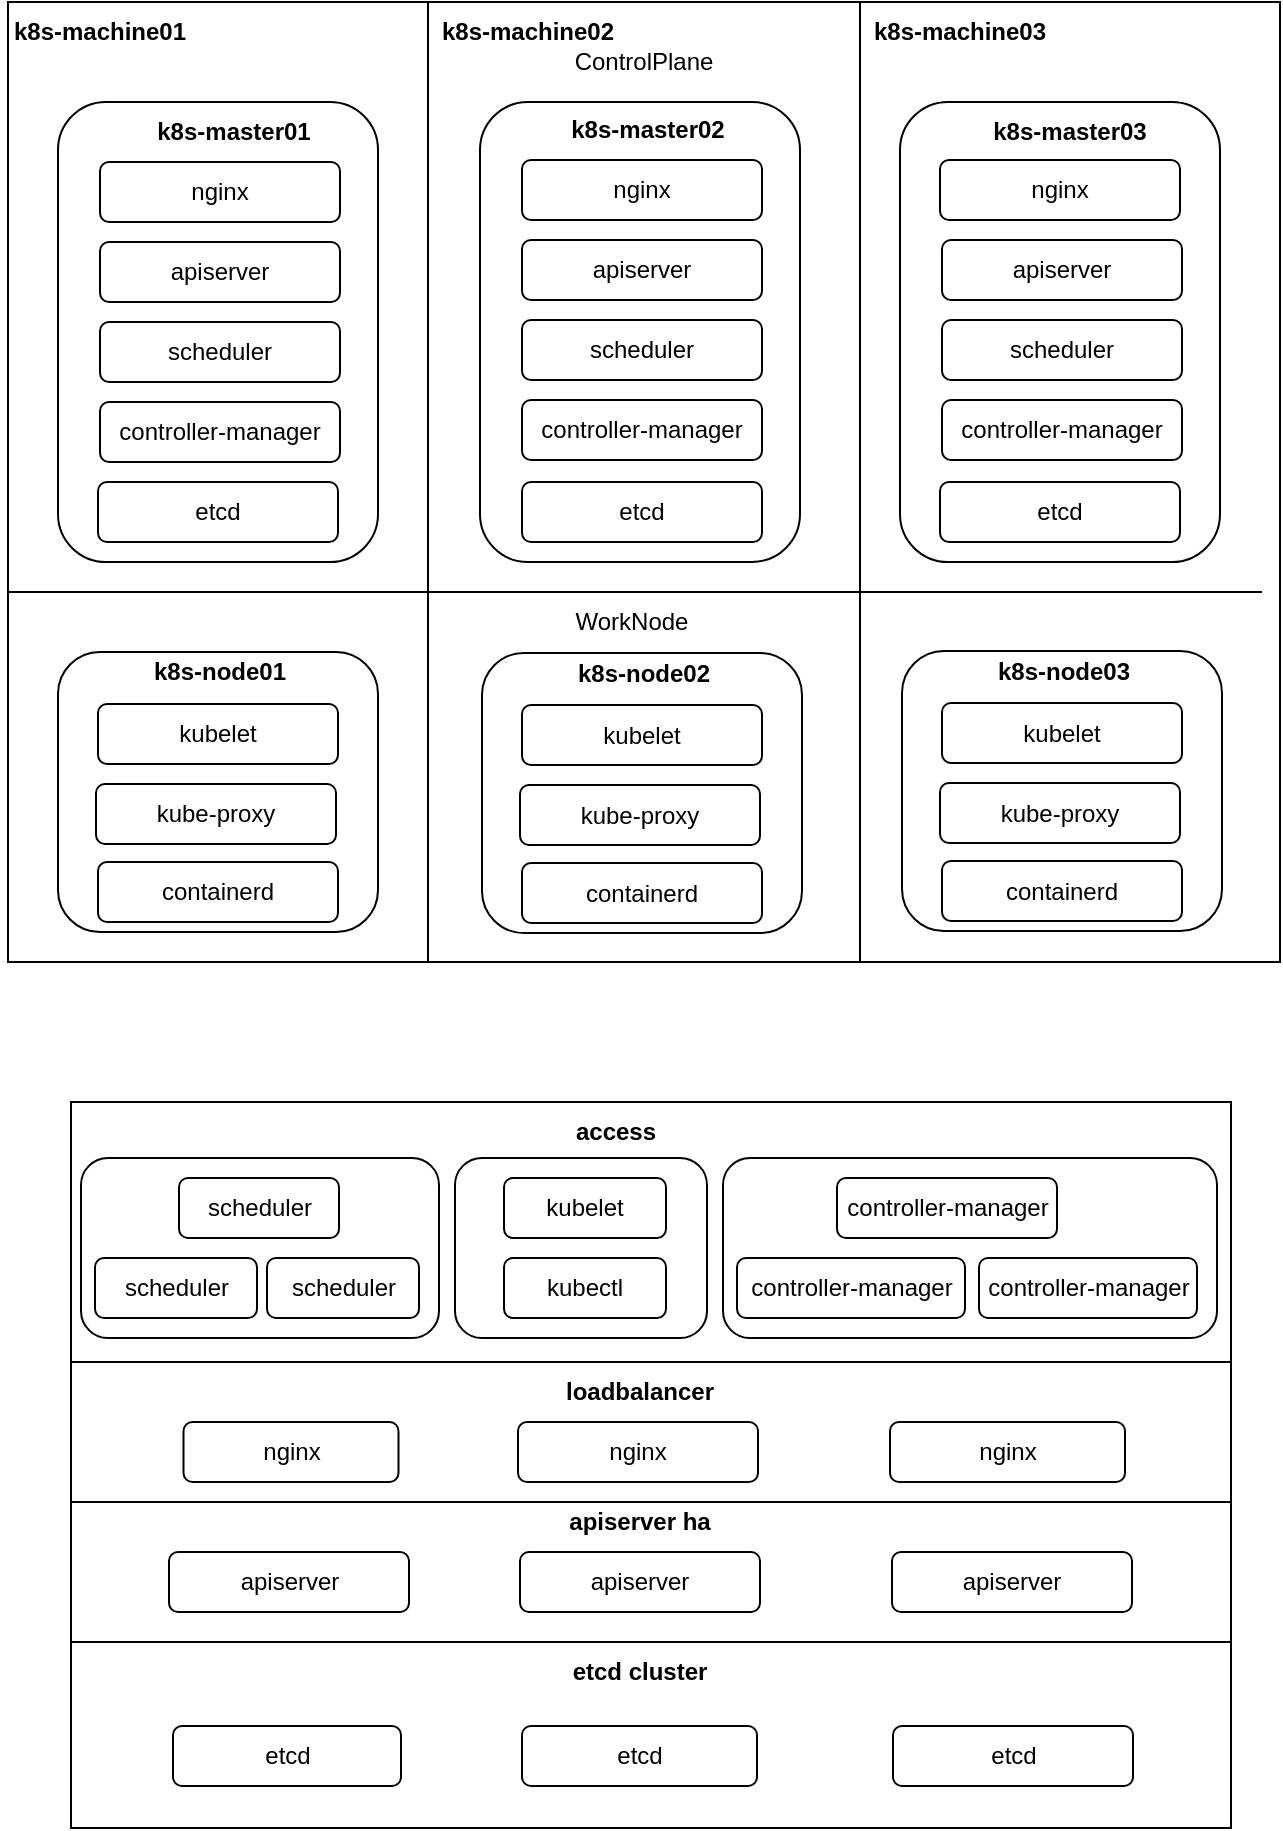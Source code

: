 <mxfile version="13.5.7" type="github">
  <diagram id="P1mq1N7akYFhdibZ3TWp" name="Page-1">
    <mxGraphModel dx="1422" dy="762" grid="1" gridSize="10" guides="1" tooltips="1" connect="1" arrows="1" fold="1" page="1" pageScale="1" pageWidth="827" pageHeight="1169" math="0" shadow="0">
      <root>
        <mxCell id="0" />
        <mxCell id="1" parent="0" />
        <mxCell id="DYGcpya1Go8vzDIOZUxl-169" value="" style="rounded=0;whiteSpace=wrap;html=1;glass=0;strokeColor=#000000;fillColor=none;" vertex="1" parent="1">
          <mxGeometry x="155.5" y="890" width="580" height="140" as="geometry" />
        </mxCell>
        <mxCell id="DYGcpya1Go8vzDIOZUxl-159" value="" style="rounded=0;whiteSpace=wrap;html=1;glass=0;strokeColor=#000000;fillColor=none;" vertex="1" parent="1">
          <mxGeometry x="155.5" y="1030" width="580" height="93" as="geometry" />
        </mxCell>
        <mxCell id="DYGcpya1Go8vzDIOZUxl-164" value="" style="rounded=0;whiteSpace=wrap;html=1;glass=0;strokeColor=#000000;fillColor=none;" vertex="1" parent="1">
          <mxGeometry x="155.5" y="760" width="580" height="130" as="geometry" />
        </mxCell>
        <mxCell id="DYGcpya1Go8vzDIOZUxl-155" value="" style="rounded=1;whiteSpace=wrap;html=1;glass=0;strokeColor=#000000;fillColor=none;" vertex="1" parent="1">
          <mxGeometry x="481.5" y="788" width="247" height="90" as="geometry" />
        </mxCell>
        <mxCell id="DYGcpya1Go8vzDIOZUxl-154" value="" style="rounded=1;whiteSpace=wrap;html=1;glass=0;strokeColor=#000000;fillColor=none;" vertex="1" parent="1">
          <mxGeometry x="160.5" y="788" width="179" height="90" as="geometry" />
        </mxCell>
        <mxCell id="DYGcpya1Go8vzDIOZUxl-49" value="" style="rounded=0;whiteSpace=wrap;html=1;glass=0;" vertex="1" parent="1">
          <mxGeometry x="334" y="210" width="216" height="480" as="geometry" />
        </mxCell>
        <mxCell id="DYGcpya1Go8vzDIOZUxl-48" value="" style="rounded=0;whiteSpace=wrap;html=1;glass=0;" vertex="1" parent="1">
          <mxGeometry x="124" y="210" width="210" height="480" as="geometry" />
        </mxCell>
        <mxCell id="DYGcpya1Go8vzDIOZUxl-50" value="" style="rounded=0;whiteSpace=wrap;html=1;glass=0;" vertex="1" parent="1">
          <mxGeometry x="550" y="210" width="210" height="480" as="geometry" />
        </mxCell>
        <mxCell id="DYGcpya1Go8vzDIOZUxl-117" value="" style="group" vertex="1" connectable="0" parent="1">
          <mxGeometry x="571" y="529.5" width="160" height="145" as="geometry" />
        </mxCell>
        <mxCell id="DYGcpya1Go8vzDIOZUxl-116" value="" style="group" vertex="1" connectable="0" parent="DYGcpya1Go8vzDIOZUxl-117">
          <mxGeometry width="160" height="145" as="geometry" />
        </mxCell>
        <mxCell id="DYGcpya1Go8vzDIOZUxl-69" value="" style="rounded=1;whiteSpace=wrap;html=1;glass=0;" vertex="1" parent="DYGcpya1Go8vzDIOZUxl-116">
          <mxGeometry y="5.0" width="160" height="140.0" as="geometry" />
        </mxCell>
        <mxCell id="DYGcpya1Go8vzDIOZUxl-70" value="kubelet" style="rounded=1;whiteSpace=wrap;html=1;" vertex="1" parent="DYGcpya1Go8vzDIOZUxl-116">
          <mxGeometry x="20" y="31.0" width="120" height="30.0" as="geometry" />
        </mxCell>
        <mxCell id="DYGcpya1Go8vzDIOZUxl-71" value="kube-proxy" style="rounded=1;whiteSpace=wrap;html=1;" vertex="1" parent="DYGcpya1Go8vzDIOZUxl-116">
          <mxGeometry x="19" y="71.0" width="120" height="30.0" as="geometry" />
        </mxCell>
        <mxCell id="DYGcpya1Go8vzDIOZUxl-72" value="&lt;b&gt;k8s-node03&lt;/b&gt;" style="text;html=1;strokeColor=none;fillColor=none;align=center;verticalAlign=middle;whiteSpace=wrap;rounded=0;" vertex="1" parent="DYGcpya1Go8vzDIOZUxl-116">
          <mxGeometry x="31" width="100" height="30.0" as="geometry" />
        </mxCell>
        <mxCell id="DYGcpya1Go8vzDIOZUxl-73" value="containerd" style="rounded=1;whiteSpace=wrap;html=1;" vertex="1" parent="DYGcpya1Go8vzDIOZUxl-116">
          <mxGeometry x="20" y="110.0" width="120" height="30.0" as="geometry" />
        </mxCell>
        <mxCell id="DYGcpya1Go8vzDIOZUxl-119" value="" style="group" vertex="1" connectable="0" parent="1">
          <mxGeometry x="361" y="530.5" width="160" height="145" as="geometry" />
        </mxCell>
        <mxCell id="DYGcpya1Go8vzDIOZUxl-64" value="" style="rounded=1;whiteSpace=wrap;html=1;glass=0;" vertex="1" parent="DYGcpya1Go8vzDIOZUxl-119">
          <mxGeometry y="5.0" width="160" height="140.0" as="geometry" />
        </mxCell>
        <mxCell id="DYGcpya1Go8vzDIOZUxl-65" value="kubelet" style="rounded=1;whiteSpace=wrap;html=1;" vertex="1" parent="DYGcpya1Go8vzDIOZUxl-119">
          <mxGeometry x="20" y="31.0" width="120" height="30.0" as="geometry" />
        </mxCell>
        <mxCell id="DYGcpya1Go8vzDIOZUxl-66" value="kube-proxy" style="rounded=1;whiteSpace=wrap;html=1;" vertex="1" parent="DYGcpya1Go8vzDIOZUxl-119">
          <mxGeometry x="19" y="71.0" width="120" height="30.0" as="geometry" />
        </mxCell>
        <mxCell id="DYGcpya1Go8vzDIOZUxl-67" value="&lt;b&gt;k8s-node02&lt;/b&gt;" style="text;html=1;strokeColor=none;fillColor=none;align=center;verticalAlign=middle;whiteSpace=wrap;rounded=0;" vertex="1" parent="DYGcpya1Go8vzDIOZUxl-119">
          <mxGeometry x="31" width="100" height="30.0" as="geometry" />
        </mxCell>
        <mxCell id="DYGcpya1Go8vzDIOZUxl-68" value="containerd" style="rounded=1;whiteSpace=wrap;html=1;" vertex="1" parent="DYGcpya1Go8vzDIOZUxl-119">
          <mxGeometry x="20" y="110.0" width="120" height="30.0" as="geometry" />
        </mxCell>
        <mxCell id="DYGcpya1Go8vzDIOZUxl-120" value="" style="group" vertex="1" connectable="0" parent="1">
          <mxGeometry x="149" y="530" width="160" height="145" as="geometry" />
        </mxCell>
        <mxCell id="DYGcpya1Go8vzDIOZUxl-28" value="" style="rounded=1;whiteSpace=wrap;html=1;glass=0;" vertex="1" parent="DYGcpya1Go8vzDIOZUxl-120">
          <mxGeometry y="5.0" width="160" height="140.0" as="geometry" />
        </mxCell>
        <mxCell id="DYGcpya1Go8vzDIOZUxl-6" value="kubelet" style="rounded=1;whiteSpace=wrap;html=1;" vertex="1" parent="DYGcpya1Go8vzDIOZUxl-120">
          <mxGeometry x="20" y="31.0" width="120" height="30.0" as="geometry" />
        </mxCell>
        <mxCell id="DYGcpya1Go8vzDIOZUxl-29" value="kube-proxy" style="rounded=1;whiteSpace=wrap;html=1;" vertex="1" parent="DYGcpya1Go8vzDIOZUxl-120">
          <mxGeometry x="19" y="71.0" width="120" height="30.0" as="geometry" />
        </mxCell>
        <mxCell id="DYGcpya1Go8vzDIOZUxl-31" value="&lt;b&gt;k8s-node01&lt;/b&gt;" style="text;html=1;strokeColor=none;fillColor=none;align=center;verticalAlign=middle;whiteSpace=wrap;rounded=0;" vertex="1" parent="DYGcpya1Go8vzDIOZUxl-120">
          <mxGeometry x="31" width="100" height="30.0" as="geometry" />
        </mxCell>
        <mxCell id="DYGcpya1Go8vzDIOZUxl-61" value="containerd" style="rounded=1;whiteSpace=wrap;html=1;" vertex="1" parent="DYGcpya1Go8vzDIOZUxl-120">
          <mxGeometry x="20" y="110.0" width="120" height="30.0" as="geometry" />
        </mxCell>
        <mxCell id="DYGcpya1Go8vzDIOZUxl-130" value="WorkNode" style="text;html=1;strokeColor=none;fillColor=none;align=center;verticalAlign=middle;whiteSpace=wrap;rounded=0;glass=0;" vertex="1" parent="1">
          <mxGeometry x="385.5" y="500" width="100" height="40.0" as="geometry" />
        </mxCell>
        <mxCell id="DYGcpya1Go8vzDIOZUxl-131" value="" style="group;" vertex="1" connectable="0" parent="1">
          <mxGeometry x="120" y="210" width="631" height="295.0" as="geometry" />
        </mxCell>
        <mxCell id="DYGcpya1Go8vzDIOZUxl-51" value="&lt;b&gt;k8s-machine01&lt;/b&gt;" style="text;html=1;align=center;verticalAlign=middle;whiteSpace=wrap;rounded=0;" vertex="1" parent="DYGcpya1Go8vzDIOZUxl-131">
          <mxGeometry width="100" height="30.0" as="geometry" />
        </mxCell>
        <mxCell id="DYGcpya1Go8vzDIOZUxl-52" value="&lt;b&gt;k8s-machine02&lt;/b&gt;" style="text;html=1;align=center;verticalAlign=middle;whiteSpace=wrap;rounded=0;" vertex="1" parent="DYGcpya1Go8vzDIOZUxl-131">
          <mxGeometry x="214" width="100" height="30.0" as="geometry" />
        </mxCell>
        <mxCell id="DYGcpya1Go8vzDIOZUxl-53" value="&lt;b&gt;k8s-machine03&lt;/b&gt;" style="text;html=1;align=center;verticalAlign=middle;whiteSpace=wrap;rounded=0;" vertex="1" parent="DYGcpya1Go8vzDIOZUxl-131">
          <mxGeometry x="430" width="100" height="30.0" as="geometry" />
        </mxCell>
        <mxCell id="DYGcpya1Go8vzDIOZUxl-118" value="" style="group;" vertex="1" connectable="0" parent="DYGcpya1Go8vzDIOZUxl-131">
          <mxGeometry x="450" y="50" width="160" height="230.0" as="geometry" />
        </mxCell>
        <mxCell id="DYGcpya1Go8vzDIOZUxl-20" value="" style="rounded=1;whiteSpace=wrap;html=1;" vertex="1" parent="DYGcpya1Go8vzDIOZUxl-118">
          <mxGeometry width="160" height="230.0" as="geometry" />
        </mxCell>
        <mxCell id="DYGcpya1Go8vzDIOZUxl-24" value="&lt;b&gt;k8s-master03&lt;/b&gt;" style="text;html=1;align=center;verticalAlign=middle;whiteSpace=wrap;rounded=0;" vertex="1" parent="DYGcpya1Go8vzDIOZUxl-118">
          <mxGeometry x="35" width="100" height="29.0" as="geometry" />
        </mxCell>
        <mxCell id="DYGcpya1Go8vzDIOZUxl-21" value="scheduler" style="rounded=1;whiteSpace=wrap;html=1;" vertex="1" parent="DYGcpya1Go8vzDIOZUxl-118">
          <mxGeometry x="21" y="109.0" width="120" height="30.0" as="geometry" />
        </mxCell>
        <mxCell id="DYGcpya1Go8vzDIOZUxl-22" value="controller-manager" style="rounded=1;whiteSpace=wrap;html=1;" vertex="1" parent="DYGcpya1Go8vzDIOZUxl-118">
          <mxGeometry x="21" y="149" width="120" height="30.0" as="geometry" />
        </mxCell>
        <mxCell id="DYGcpya1Go8vzDIOZUxl-23" value="apiserver" style="rounded=1;whiteSpace=wrap;html=1;" vertex="1" parent="DYGcpya1Go8vzDIOZUxl-118">
          <mxGeometry x="21" y="69.0" width="120" height="30.0" as="geometry" />
        </mxCell>
        <mxCell id="DYGcpya1Go8vzDIOZUxl-27" value="nginx" style="rounded=1;whiteSpace=wrap;html=1;" vertex="1" parent="DYGcpya1Go8vzDIOZUxl-118">
          <mxGeometry x="20" y="29.0" width="120" height="30.0" as="geometry" />
        </mxCell>
        <mxCell id="DYGcpya1Go8vzDIOZUxl-56" value="etcd" style="rounded=1;whiteSpace=wrap;html=1;" vertex="1" parent="DYGcpya1Go8vzDIOZUxl-118">
          <mxGeometry x="20" y="190.0" width="120" height="30.0" as="geometry" />
        </mxCell>
        <mxCell id="DYGcpya1Go8vzDIOZUxl-121" value="" style="group;" vertex="1" connectable="0" parent="DYGcpya1Go8vzDIOZUxl-131">
          <mxGeometry x="29" y="50" width="160" height="230.0" as="geometry" />
        </mxCell>
        <mxCell id="DYGcpya1Go8vzDIOZUxl-10" value="" style="rounded=1;whiteSpace=wrap;html=1;glass=0;" vertex="1" parent="DYGcpya1Go8vzDIOZUxl-121">
          <mxGeometry width="160" height="230.0" as="geometry" />
        </mxCell>
        <mxCell id="DYGcpya1Go8vzDIOZUxl-1" value="scheduler" style="rounded=1;whiteSpace=wrap;html=1;" vertex="1" parent="DYGcpya1Go8vzDIOZUxl-121">
          <mxGeometry x="21" y="110.0" width="120" height="30.0" as="geometry" />
        </mxCell>
        <mxCell id="DYGcpya1Go8vzDIOZUxl-2" value="controller-manager" style="rounded=1;whiteSpace=wrap;html=1;" vertex="1" parent="DYGcpya1Go8vzDIOZUxl-121">
          <mxGeometry x="21" y="150.0" width="120" height="30.0" as="geometry" />
        </mxCell>
        <mxCell id="DYGcpya1Go8vzDIOZUxl-3" value="apiserver" style="rounded=1;whiteSpace=wrap;html=1;" vertex="1" parent="DYGcpya1Go8vzDIOZUxl-121">
          <mxGeometry x="21" y="70.0" width="120" height="30.0" as="geometry" />
        </mxCell>
        <mxCell id="DYGcpya1Go8vzDIOZUxl-12" value="&lt;b&gt;k8s-master01&lt;/b&gt;" style="text;html=1;align=center;verticalAlign=middle;whiteSpace=wrap;rounded=0;" vertex="1" parent="DYGcpya1Go8vzDIOZUxl-121">
          <mxGeometry x="38" width="100" height="30.0" as="geometry" />
        </mxCell>
        <mxCell id="DYGcpya1Go8vzDIOZUxl-25" value="nginx" style="rounded=1;whiteSpace=wrap;html=1;" vertex="1" parent="DYGcpya1Go8vzDIOZUxl-121">
          <mxGeometry x="21" y="30.0" width="120" height="30.0" as="geometry" />
        </mxCell>
        <mxCell id="DYGcpya1Go8vzDIOZUxl-54" value="etcd" style="rounded=1;whiteSpace=wrap;html=1;" vertex="1" parent="DYGcpya1Go8vzDIOZUxl-121">
          <mxGeometry x="20" y="190.0" width="120" height="30.0" as="geometry" />
        </mxCell>
        <mxCell id="DYGcpya1Go8vzDIOZUxl-122" value="" style="group;" vertex="1" connectable="0" parent="DYGcpya1Go8vzDIOZUxl-131">
          <mxGeometry x="240" y="49" width="160" height="231.0" as="geometry" />
        </mxCell>
        <mxCell id="DYGcpya1Go8vzDIOZUxl-15" value="" style="rounded=1;whiteSpace=wrap;html=1;" vertex="1" parent="DYGcpya1Go8vzDIOZUxl-122">
          <mxGeometry y="1.0" width="160" height="230.0" as="geometry" />
        </mxCell>
        <mxCell id="DYGcpya1Go8vzDIOZUxl-16" value="scheduler" style="rounded=1;whiteSpace=wrap;html=1;" vertex="1" parent="DYGcpya1Go8vzDIOZUxl-122">
          <mxGeometry x="21" y="110.0" width="120" height="30.0" as="geometry" />
        </mxCell>
        <mxCell id="DYGcpya1Go8vzDIOZUxl-17" value="controller-manager" style="rounded=1;whiteSpace=wrap;html=1;" vertex="1" parent="DYGcpya1Go8vzDIOZUxl-122">
          <mxGeometry x="21" y="150.0" width="120" height="30.0" as="geometry" />
        </mxCell>
        <mxCell id="DYGcpya1Go8vzDIOZUxl-18" value="apiserver" style="rounded=1;whiteSpace=wrap;html=1;" vertex="1" parent="DYGcpya1Go8vzDIOZUxl-122">
          <mxGeometry x="21" y="70.0" width="120" height="30.0" as="geometry" />
        </mxCell>
        <mxCell id="DYGcpya1Go8vzDIOZUxl-19" value="&lt;b&gt;k8s-master02&lt;/b&gt;" style="text;html=1;align=center;verticalAlign=middle;whiteSpace=wrap;rounded=0;" vertex="1" parent="DYGcpya1Go8vzDIOZUxl-122">
          <mxGeometry x="34" width="100" height="30.0" as="geometry" />
        </mxCell>
        <mxCell id="DYGcpya1Go8vzDIOZUxl-26" value="nginx" style="rounded=1;whiteSpace=wrap;html=1;" vertex="1" parent="DYGcpya1Go8vzDIOZUxl-122">
          <mxGeometry x="21" y="30.0" width="120" height="30.0" as="geometry" />
        </mxCell>
        <mxCell id="DYGcpya1Go8vzDIOZUxl-55" value="etcd" style="rounded=1;whiteSpace=wrap;html=1;" vertex="1" parent="DYGcpya1Go8vzDIOZUxl-122">
          <mxGeometry x="21" y="191.0" width="120" height="30.0" as="geometry" />
        </mxCell>
        <mxCell id="DYGcpya1Go8vzDIOZUxl-128" style="rounded=0;orthogonalLoop=1;jettySize=auto;html=1;exitX=0;exitY=0.5;exitDx=0;exitDy=0;entryX=1;entryY=0.5;entryDx=0;entryDy=0;endArrow=none;endFill=0;" edge="1" parent="DYGcpya1Go8vzDIOZUxl-131">
          <mxGeometry relative="1" as="geometry">
            <mxPoint x="4" y="295.0" as="sourcePoint" />
            <mxPoint x="631" y="295.0" as="targetPoint" />
          </mxGeometry>
        </mxCell>
        <mxCell id="DYGcpya1Go8vzDIOZUxl-129" value="ControlPlane" style="text;html=1;align=center;verticalAlign=middle;whiteSpace=wrap;rounded=0;glass=0;" vertex="1" parent="DYGcpya1Go8vzDIOZUxl-131">
          <mxGeometry x="272" y="10" width="100" height="40.0" as="geometry" />
        </mxCell>
        <mxCell id="DYGcpya1Go8vzDIOZUxl-139" value="controller-manager" style="rounded=1;whiteSpace=wrap;html=1;fillColor=none;" vertex="1" parent="1">
          <mxGeometry x="538.5" y="798" width="110" height="30" as="geometry" />
        </mxCell>
        <mxCell id="DYGcpya1Go8vzDIOZUxl-140" value="apiserver" style="rounded=1;whiteSpace=wrap;html=1;" vertex="1" parent="1">
          <mxGeometry x="204.5" y="985" width="120" height="30" as="geometry" />
        </mxCell>
        <mxCell id="DYGcpya1Go8vzDIOZUxl-141" value="apiserver" style="rounded=1;whiteSpace=wrap;html=1;fillColor=none;" vertex="1" parent="1">
          <mxGeometry x="380" y="985" width="120" height="30" as="geometry" />
        </mxCell>
        <mxCell id="DYGcpya1Go8vzDIOZUxl-142" value="apiserver" style="rounded=1;whiteSpace=wrap;html=1;" vertex="1" parent="1">
          <mxGeometry x="566" y="985" width="120" height="30" as="geometry" />
        </mxCell>
        <mxCell id="DYGcpya1Go8vzDIOZUxl-143" value="nginx" style="rounded=1;whiteSpace=wrap;html=1;" vertex="1" parent="1">
          <mxGeometry x="211.75" y="920" width="107.5" height="30" as="geometry" />
        </mxCell>
        <mxCell id="DYGcpya1Go8vzDIOZUxl-144" value="nginx" style="rounded=1;whiteSpace=wrap;html=1;fillColor=none;" vertex="1" parent="1">
          <mxGeometry x="379" y="920" width="120" height="30" as="geometry" />
        </mxCell>
        <mxCell id="DYGcpya1Go8vzDIOZUxl-145" value="nginx" style="rounded=1;whiteSpace=wrap;html=1;" vertex="1" parent="1">
          <mxGeometry x="565" y="920" width="117.5" height="30" as="geometry" />
        </mxCell>
        <mxCell id="DYGcpya1Go8vzDIOZUxl-149" value="scheduler" style="rounded=1;whiteSpace=wrap;html=1;" vertex="1" parent="1">
          <mxGeometry x="167.5" y="838" width="81" height="30" as="geometry" />
        </mxCell>
        <mxCell id="DYGcpya1Go8vzDIOZUxl-150" value="scheduler" style="rounded=1;whiteSpace=wrap;html=1;" vertex="1" parent="1">
          <mxGeometry x="253.5" y="838" width="76" height="30" as="geometry" />
        </mxCell>
        <mxCell id="DYGcpya1Go8vzDIOZUxl-151" value="scheduler" style="rounded=1;whiteSpace=wrap;html=1;fillColor=none;" vertex="1" parent="1">
          <mxGeometry x="209.5" y="798" width="80" height="30" as="geometry" />
        </mxCell>
        <mxCell id="DYGcpya1Go8vzDIOZUxl-152" value="controller-manager" style="rounded=1;whiteSpace=wrap;html=1;" vertex="1" parent="1">
          <mxGeometry x="488.5" y="838" width="114" height="30" as="geometry" />
        </mxCell>
        <mxCell id="DYGcpya1Go8vzDIOZUxl-153" value="controller-manager" style="rounded=1;whiteSpace=wrap;html=1;" vertex="1" parent="1">
          <mxGeometry x="609.5" y="838" width="109" height="30" as="geometry" />
        </mxCell>
        <mxCell id="DYGcpya1Go8vzDIOZUxl-156" value="etcd" style="rounded=1;whiteSpace=wrap;html=1;" vertex="1" parent="1">
          <mxGeometry x="206.5" y="1072" width="114" height="30" as="geometry" />
        </mxCell>
        <mxCell id="DYGcpya1Go8vzDIOZUxl-157" value="etcd" style="rounded=1;whiteSpace=wrap;html=1;fillColor=none;" vertex="1" parent="1">
          <mxGeometry x="381" y="1072" width="117.5" height="30" as="geometry" />
        </mxCell>
        <mxCell id="DYGcpya1Go8vzDIOZUxl-158" value="etcd" style="rounded=1;whiteSpace=wrap;html=1;" vertex="1" parent="1">
          <mxGeometry x="566.5" y="1072" width="120" height="30" as="geometry" />
        </mxCell>
        <mxCell id="DYGcpya1Go8vzDIOZUxl-160" value="&lt;b&gt;etcd cluster&lt;/b&gt;" style="text;html=1;strokeColor=none;fillColor=none;align=center;verticalAlign=middle;whiteSpace=wrap;rounded=0;" vertex="1" parent="1">
          <mxGeometry x="390" y="1030" width="100" height="30" as="geometry" />
        </mxCell>
        <mxCell id="DYGcpya1Go8vzDIOZUxl-165" value="" style="rounded=1;whiteSpace=wrap;html=1;glass=0;strokeColor=#000000;fillColor=none;" vertex="1" parent="1">
          <mxGeometry x="347.5" y="788" width="126" height="90" as="geometry" />
        </mxCell>
        <mxCell id="DYGcpya1Go8vzDIOZUxl-166" value="kubelet" style="rounded=1;whiteSpace=wrap;html=1;" vertex="1" parent="1">
          <mxGeometry x="372" y="798" width="81" height="30" as="geometry" />
        </mxCell>
        <mxCell id="DYGcpya1Go8vzDIOZUxl-167" value="kubectl" style="rounded=1;whiteSpace=wrap;html=1;" vertex="1" parent="1">
          <mxGeometry x="372" y="838" width="81" height="30" as="geometry" />
        </mxCell>
        <mxCell id="DYGcpya1Go8vzDIOZUxl-170" value="&lt;b&gt;apiserver ha&lt;/b&gt;" style="text;html=1;strokeColor=none;fillColor=none;align=center;verticalAlign=middle;whiteSpace=wrap;rounded=0;" vertex="1" parent="1">
          <mxGeometry x="390" y="955" width="100" height="30" as="geometry" />
        </mxCell>
        <mxCell id="DYGcpya1Go8vzDIOZUxl-171" value="&lt;b&gt;access&lt;/b&gt;" style="text;html=1;strokeColor=none;fillColor=none;align=center;verticalAlign=middle;whiteSpace=wrap;rounded=0;" vertex="1" parent="1">
          <mxGeometry x="378" y="760" width="100" height="30" as="geometry" />
        </mxCell>
        <mxCell id="DYGcpya1Go8vzDIOZUxl-172" style="rounded=0;orthogonalLoop=1;jettySize=auto;html=1;exitX=0;exitY=0.5;exitDx=0;exitDy=0;entryX=1;entryY=0.5;entryDx=0;entryDy=0;endArrow=none;endFill=0;" edge="1" parent="1" source="DYGcpya1Go8vzDIOZUxl-169" target="DYGcpya1Go8vzDIOZUxl-169">
          <mxGeometry relative="1" as="geometry" />
        </mxCell>
        <mxCell id="DYGcpya1Go8vzDIOZUxl-173" value="&lt;b&gt;loadbalancer&lt;/b&gt;" style="text;html=1;strokeColor=none;fillColor=none;align=center;verticalAlign=middle;whiteSpace=wrap;rounded=0;" vertex="1" parent="1">
          <mxGeometry x="389.5" y="890" width="100" height="30" as="geometry" />
        </mxCell>
      </root>
    </mxGraphModel>
  </diagram>
</mxfile>
